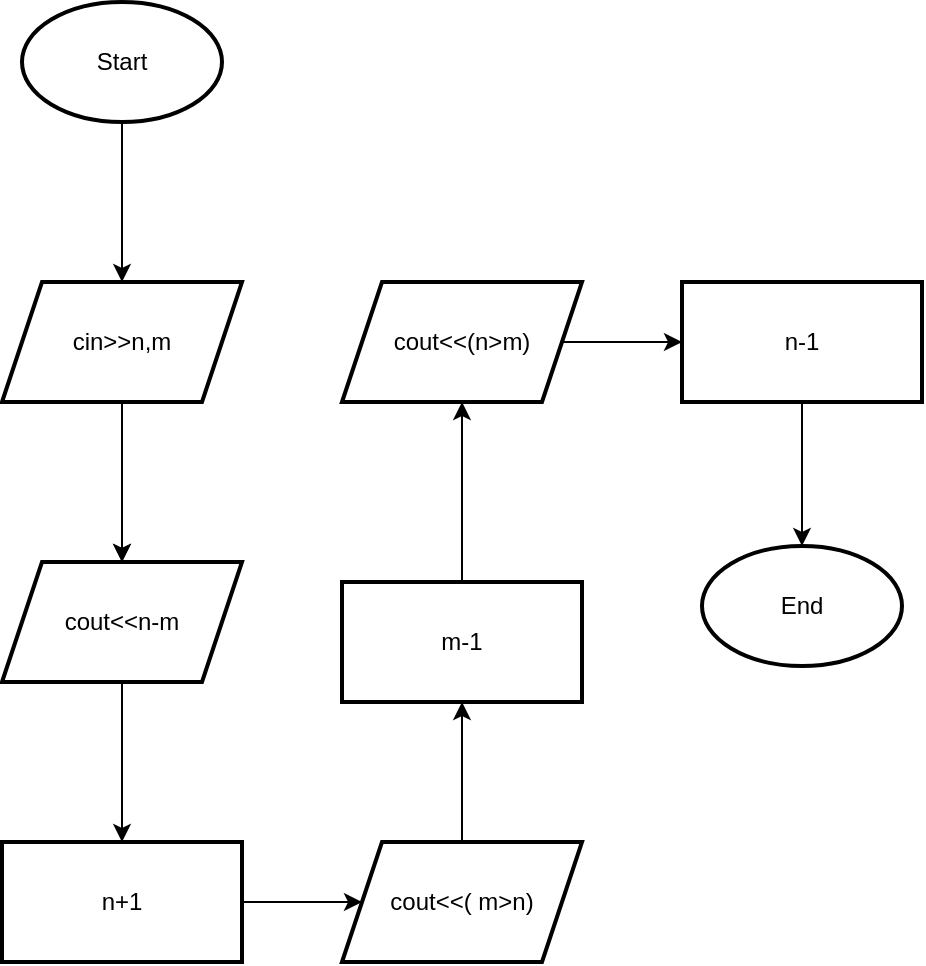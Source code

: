 <mxfile version="24.7.8">
  <diagram name="Сторінка-1" id="Hb8JzU51m7kRyTswyd7V">
    <mxGraphModel dx="941" dy="1813" grid="1" gridSize="10" guides="1" tooltips="1" connect="1" arrows="1" fold="1" page="1" pageScale="1" pageWidth="827" pageHeight="1169" math="0" shadow="0">
      <root>
        <mxCell id="0" />
        <mxCell id="1" parent="0" />
        <mxCell id="etx2xzuBptUM31qglfzM-5" value="" style="edgeStyle=orthogonalEdgeStyle;rounded=0;orthogonalLoop=1;jettySize=auto;html=1;" edge="1" parent="1" source="etx2xzuBptUM31qglfzM-1" target="etx2xzuBptUM31qglfzM-4">
          <mxGeometry relative="1" as="geometry" />
        </mxCell>
        <mxCell id="etx2xzuBptUM31qglfzM-1" value="Start" style="strokeWidth=2;html=1;shape=mxgraph.flowchart.start_1;whiteSpace=wrap;" vertex="1" parent="1">
          <mxGeometry x="318" y="-1130" width="100" height="60" as="geometry" />
        </mxCell>
        <mxCell id="etx2xzuBptUM31qglfzM-7" value="" style="edgeStyle=orthogonalEdgeStyle;rounded=0;orthogonalLoop=1;jettySize=auto;html=1;" edge="1" parent="1" source="etx2xzuBptUM31qglfzM-4">
          <mxGeometry relative="1" as="geometry">
            <mxPoint x="368" y="-850" as="targetPoint" />
          </mxGeometry>
        </mxCell>
        <mxCell id="etx2xzuBptUM31qglfzM-9" value="" style="edgeStyle=orthogonalEdgeStyle;rounded=0;orthogonalLoop=1;jettySize=auto;html=1;" edge="1" parent="1" source="etx2xzuBptUM31qglfzM-4" target="etx2xzuBptUM31qglfzM-8">
          <mxGeometry relative="1" as="geometry" />
        </mxCell>
        <mxCell id="etx2xzuBptUM31qglfzM-4" value="cin&amp;gt;&amp;gt;n,m" style="shape=parallelogram;perimeter=parallelogramPerimeter;whiteSpace=wrap;html=1;fixedSize=1;strokeWidth=2;" vertex="1" parent="1">
          <mxGeometry x="308" y="-990" width="120" height="60" as="geometry" />
        </mxCell>
        <mxCell id="etx2xzuBptUM31qglfzM-11" value="" style="edgeStyle=orthogonalEdgeStyle;rounded=0;orthogonalLoop=1;jettySize=auto;html=1;" edge="1" parent="1" source="etx2xzuBptUM31qglfzM-8" target="etx2xzuBptUM31qglfzM-10">
          <mxGeometry relative="1" as="geometry" />
        </mxCell>
        <mxCell id="etx2xzuBptUM31qglfzM-8" value="cout&amp;lt;&amp;lt;n-m" style="shape=parallelogram;perimeter=parallelogramPerimeter;whiteSpace=wrap;html=1;fixedSize=1;strokeWidth=2;" vertex="1" parent="1">
          <mxGeometry x="308" y="-850" width="120" height="60" as="geometry" />
        </mxCell>
        <mxCell id="etx2xzuBptUM31qglfzM-13" value="" style="edgeStyle=orthogonalEdgeStyle;rounded=0;orthogonalLoop=1;jettySize=auto;html=1;" edge="1" parent="1" source="etx2xzuBptUM31qglfzM-10" target="etx2xzuBptUM31qglfzM-12">
          <mxGeometry relative="1" as="geometry" />
        </mxCell>
        <mxCell id="etx2xzuBptUM31qglfzM-10" value="n+1" style="whiteSpace=wrap;html=1;strokeWidth=2;" vertex="1" parent="1">
          <mxGeometry x="308" y="-710" width="120" height="60" as="geometry" />
        </mxCell>
        <mxCell id="etx2xzuBptUM31qglfzM-15" value="" style="edgeStyle=orthogonalEdgeStyle;rounded=0;orthogonalLoop=1;jettySize=auto;html=1;" edge="1" parent="1" source="etx2xzuBptUM31qglfzM-12" target="etx2xzuBptUM31qglfzM-14">
          <mxGeometry relative="1" as="geometry" />
        </mxCell>
        <mxCell id="etx2xzuBptUM31qglfzM-12" value="cout&amp;lt;&amp;lt;( m&amp;gt;n)" style="shape=parallelogram;perimeter=parallelogramPerimeter;whiteSpace=wrap;html=1;fixedSize=1;strokeWidth=2;" vertex="1" parent="1">
          <mxGeometry x="478" y="-710" width="120" height="60" as="geometry" />
        </mxCell>
        <mxCell id="etx2xzuBptUM31qglfzM-17" value="" style="edgeStyle=orthogonalEdgeStyle;rounded=0;orthogonalLoop=1;jettySize=auto;html=1;" edge="1" parent="1" source="etx2xzuBptUM31qglfzM-14" target="etx2xzuBptUM31qglfzM-16">
          <mxGeometry relative="1" as="geometry" />
        </mxCell>
        <mxCell id="etx2xzuBptUM31qglfzM-14" value="m-1" style="whiteSpace=wrap;html=1;strokeWidth=2;" vertex="1" parent="1">
          <mxGeometry x="478" y="-840" width="120" height="60" as="geometry" />
        </mxCell>
        <mxCell id="etx2xzuBptUM31qglfzM-19" value="" style="edgeStyle=orthogonalEdgeStyle;rounded=0;orthogonalLoop=1;jettySize=auto;html=1;" edge="1" parent="1" source="etx2xzuBptUM31qglfzM-16" target="etx2xzuBptUM31qglfzM-18">
          <mxGeometry relative="1" as="geometry" />
        </mxCell>
        <mxCell id="etx2xzuBptUM31qglfzM-16" value="cout&amp;lt;&amp;lt;(n&amp;gt;m)" style="shape=parallelogram;perimeter=parallelogramPerimeter;whiteSpace=wrap;html=1;fixedSize=1;strokeWidth=2;" vertex="1" parent="1">
          <mxGeometry x="478" y="-990" width="120" height="60" as="geometry" />
        </mxCell>
        <mxCell id="etx2xzuBptUM31qglfzM-21" value="" style="edgeStyle=orthogonalEdgeStyle;rounded=0;orthogonalLoop=1;jettySize=auto;html=1;" edge="1" parent="1" source="etx2xzuBptUM31qglfzM-18" target="etx2xzuBptUM31qglfzM-20">
          <mxGeometry relative="1" as="geometry" />
        </mxCell>
        <mxCell id="etx2xzuBptUM31qglfzM-18" value="n-1" style="whiteSpace=wrap;html=1;strokeWidth=2;" vertex="1" parent="1">
          <mxGeometry x="648" y="-990" width="120" height="60" as="geometry" />
        </mxCell>
        <mxCell id="etx2xzuBptUM31qglfzM-20" value="End" style="strokeWidth=2;html=1;shape=mxgraph.flowchart.start_1;whiteSpace=wrap;" vertex="1" parent="1">
          <mxGeometry x="658" y="-858" width="100" height="60" as="geometry" />
        </mxCell>
      </root>
    </mxGraphModel>
  </diagram>
</mxfile>
